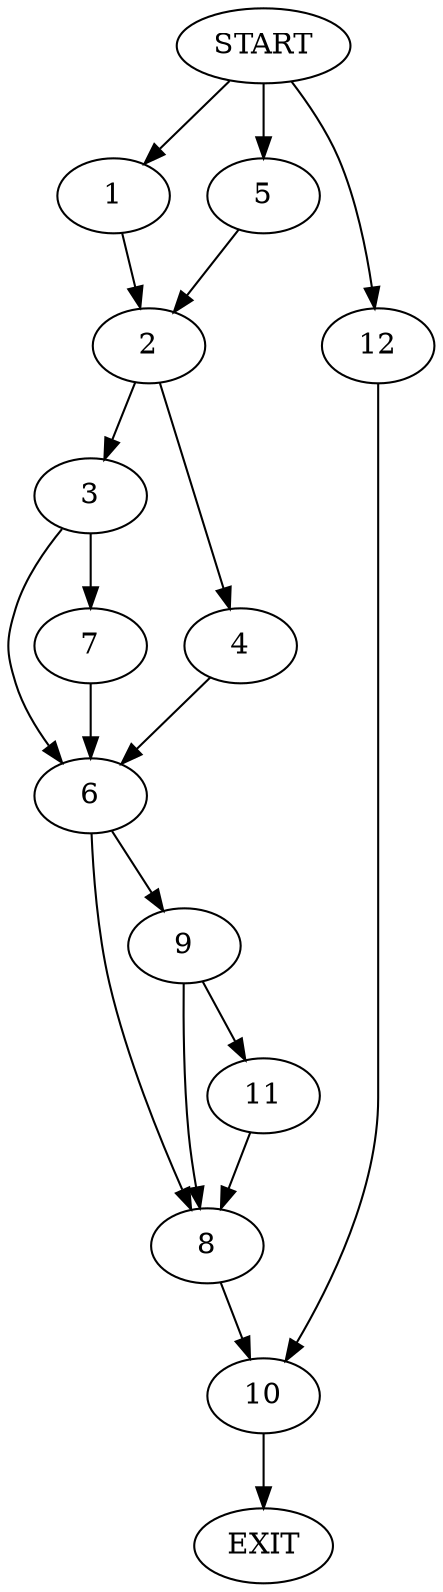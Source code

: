 digraph {
0 [label="START"]
13 [label="EXIT"]
0 -> 1
1 -> 2
2 -> 3
2 -> 4
0 -> 5
5 -> 2
4 -> 6
3 -> 7
3 -> 6
6 -> 8
6 -> 9
7 -> 6
8 -> 10
9 -> 8
9 -> 11
11 -> 8
10 -> 13
0 -> 12
12 -> 10
}
